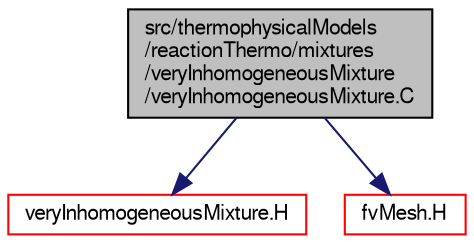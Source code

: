 digraph "src/thermophysicalModels/reactionThermo/mixtures/veryInhomogeneousMixture/veryInhomogeneousMixture.C"
{
  bgcolor="transparent";
  edge [fontname="FreeSans",fontsize="10",labelfontname="FreeSans",labelfontsize="10"];
  node [fontname="FreeSans",fontsize="10",shape=record];
  Node1 [label="src/thermophysicalModels\l/reactionThermo/mixtures\l/veryInhomogeneousMixture\l/veryInhomogeneousMixture.C",height=0.2,width=0.4,color="black", fillcolor="grey75", style="filled" fontcolor="black"];
  Node1 -> Node2 [color="midnightblue",fontsize="10",style="solid",fontname="FreeSans"];
  Node2 [label="veryInhomogeneousMixture.H",height=0.2,width=0.4,color="red",URL="$a09726.html"];
  Node1 -> Node3 [color="midnightblue",fontsize="10",style="solid",fontname="FreeSans"];
  Node3 [label="fvMesh.H",height=0.2,width=0.4,color="red",URL="$a05439.html"];
}
